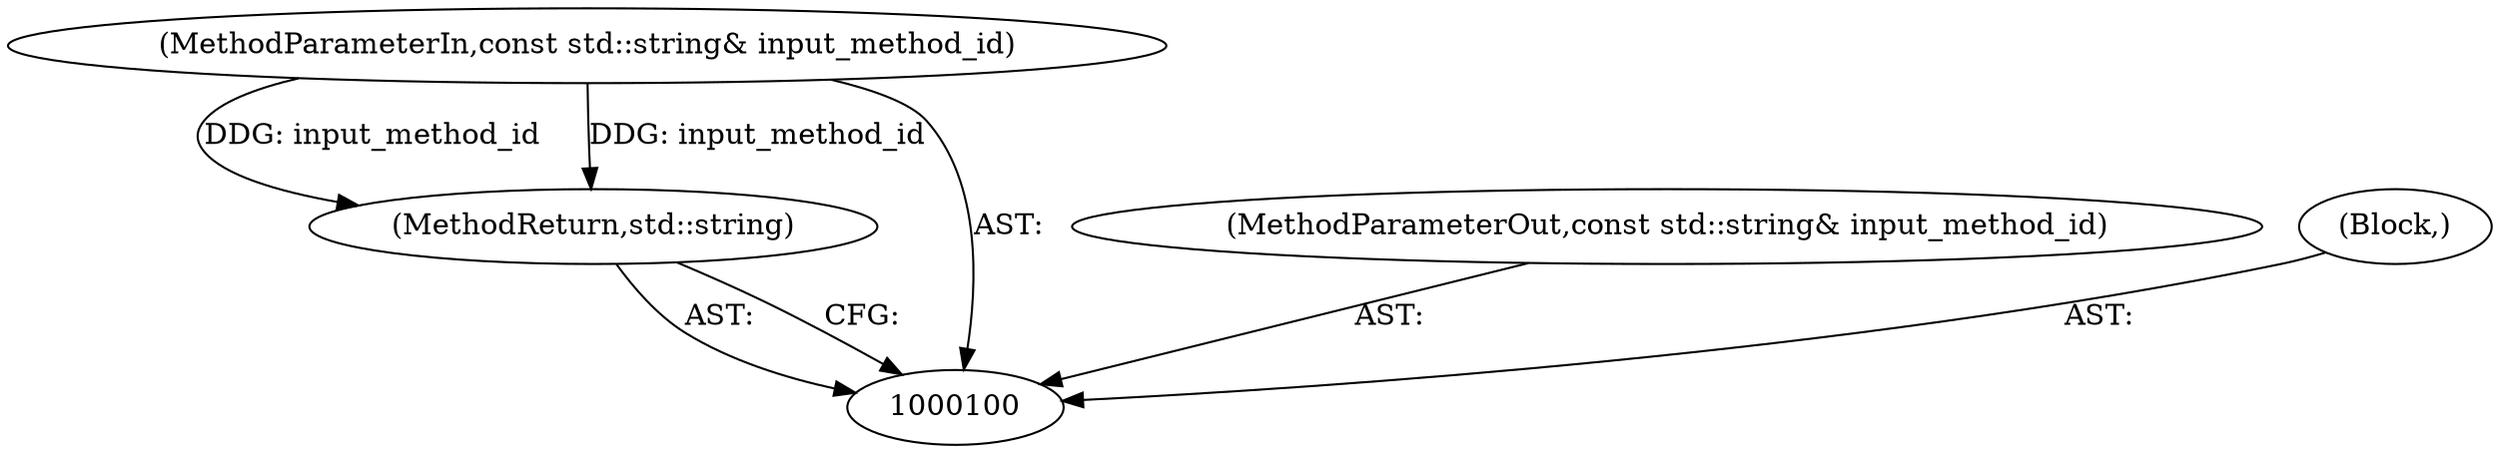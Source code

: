 digraph "0_Chrome_dc7b094a338c6c521f918f478e993f0f74bbea0d_46" {
"1000103" [label="(MethodReturn,std::string)"];
"1000101" [label="(MethodParameterIn,const std::string& input_method_id)"];
"1000108" [label="(MethodParameterOut,const std::string& input_method_id)"];
"1000102" [label="(Block,)"];
"1000103" -> "1000100"  [label="AST: "];
"1000103" -> "1000100"  [label="CFG: "];
"1000101" -> "1000103"  [label="DDG: input_method_id"];
"1000101" -> "1000100"  [label="AST: "];
"1000101" -> "1000103"  [label="DDG: input_method_id"];
"1000108" -> "1000100"  [label="AST: "];
"1000102" -> "1000100"  [label="AST: "];
}
